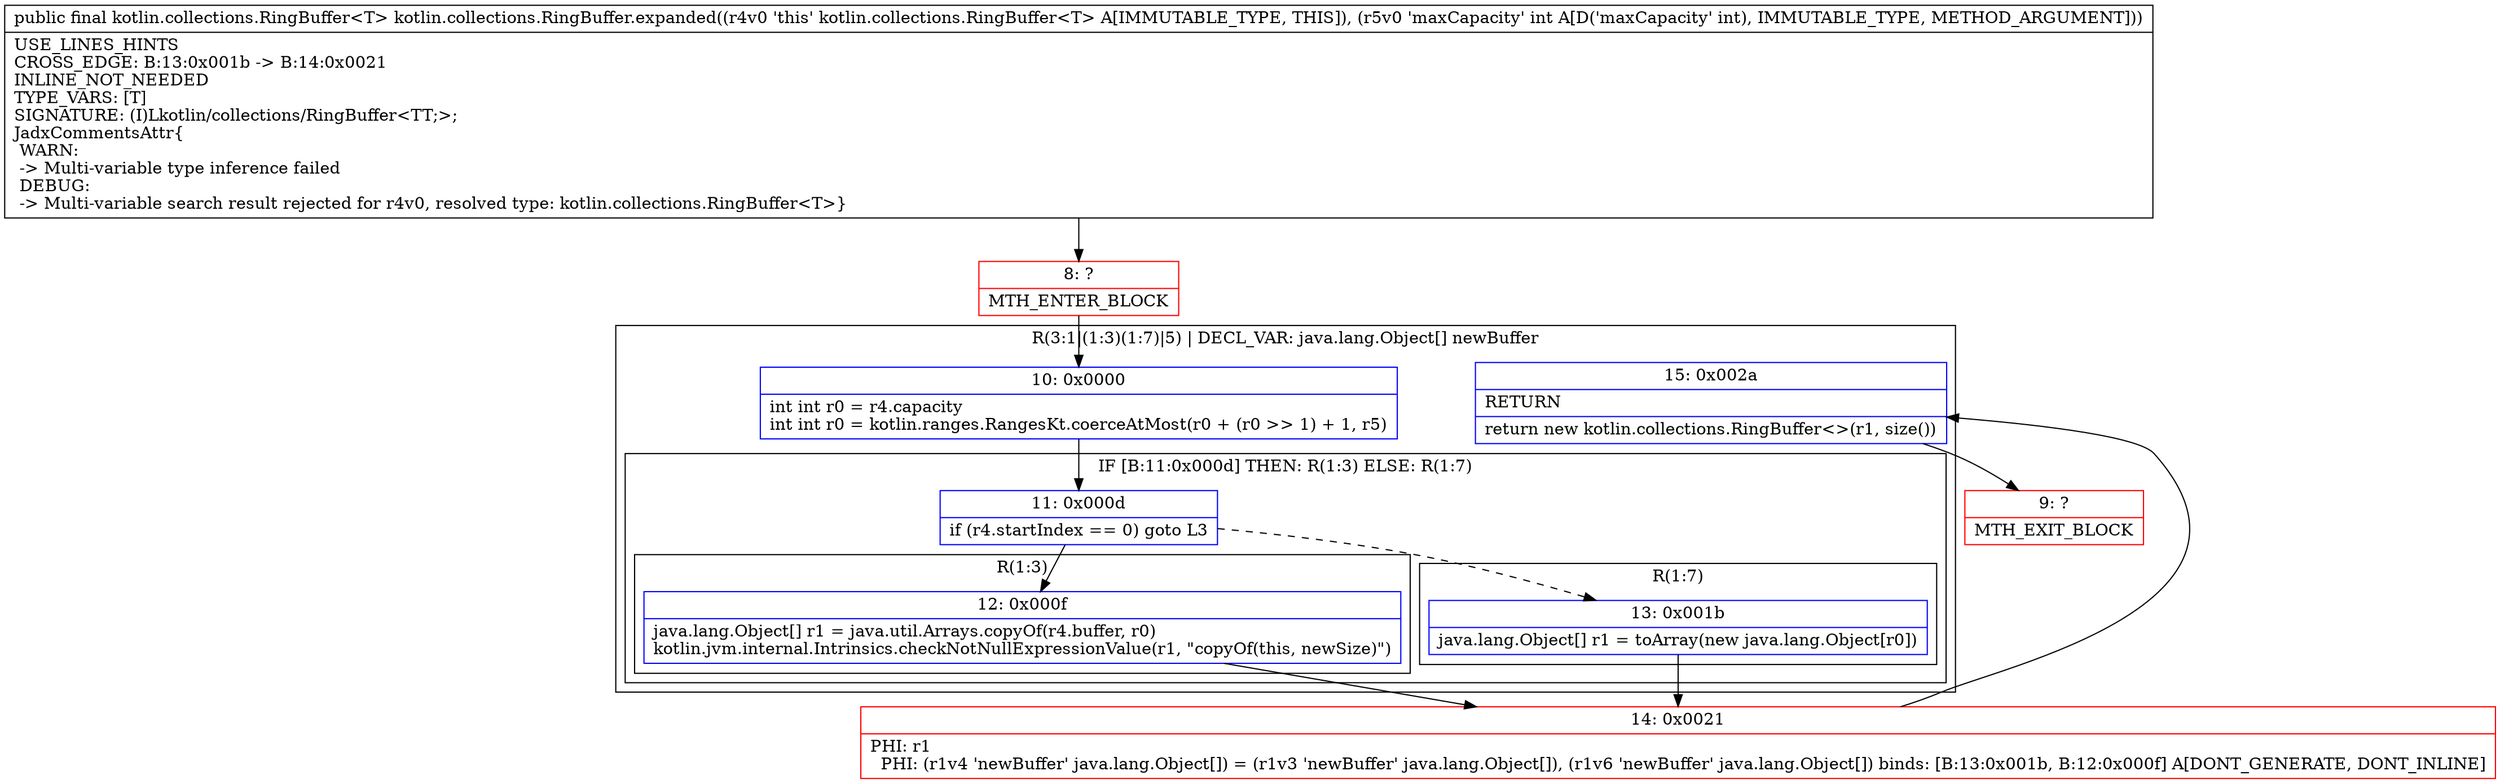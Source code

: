 digraph "CFG forkotlin.collections.RingBuffer.expanded(I)Lkotlin\/collections\/RingBuffer;" {
subgraph cluster_Region_107506906 {
label = "R(3:1|(1:3)(1:7)|5) | DECL_VAR: java.lang.Object[] newBuffer\l";
node [shape=record,color=blue];
Node_10 [shape=record,label="{10\:\ 0x0000|int int r0 = r4.capacity\lint int r0 = kotlin.ranges.RangesKt.coerceAtMost(r0 + (r0 \>\> 1) + 1, r5)\l}"];
subgraph cluster_IfRegion_193635068 {
label = "IF [B:11:0x000d] THEN: R(1:3) ELSE: R(1:7)";
node [shape=record,color=blue];
Node_11 [shape=record,label="{11\:\ 0x000d|if (r4.startIndex == 0) goto L3\l}"];
subgraph cluster_Region_1192100372 {
label = "R(1:3)";
node [shape=record,color=blue];
Node_12 [shape=record,label="{12\:\ 0x000f|java.lang.Object[] r1 = java.util.Arrays.copyOf(r4.buffer, r0)\lkotlin.jvm.internal.Intrinsics.checkNotNullExpressionValue(r1, \"copyOf(this, newSize)\")\l}"];
}
subgraph cluster_Region_1822667649 {
label = "R(1:7)";
node [shape=record,color=blue];
Node_13 [shape=record,label="{13\:\ 0x001b|java.lang.Object[] r1 = toArray(new java.lang.Object[r0])\l}"];
}
}
Node_15 [shape=record,label="{15\:\ 0x002a|RETURN\l|return new kotlin.collections.RingBuffer\<\>(r1, size())\l}"];
}
Node_8 [shape=record,color=red,label="{8\:\ ?|MTH_ENTER_BLOCK\l}"];
Node_14 [shape=record,color=red,label="{14\:\ 0x0021|PHI: r1 \l  PHI: (r1v4 'newBuffer' java.lang.Object[]) = (r1v3 'newBuffer' java.lang.Object[]), (r1v6 'newBuffer' java.lang.Object[]) binds: [B:13:0x001b, B:12:0x000f] A[DONT_GENERATE, DONT_INLINE]\l}"];
Node_9 [shape=record,color=red,label="{9\:\ ?|MTH_EXIT_BLOCK\l}"];
MethodNode[shape=record,label="{public final kotlin.collections.RingBuffer\<T\> kotlin.collections.RingBuffer.expanded((r4v0 'this' kotlin.collections.RingBuffer\<T\> A[IMMUTABLE_TYPE, THIS]), (r5v0 'maxCapacity' int A[D('maxCapacity' int), IMMUTABLE_TYPE, METHOD_ARGUMENT]))  | USE_LINES_HINTS\lCROSS_EDGE: B:13:0x001b \-\> B:14:0x0021\lINLINE_NOT_NEEDED\lTYPE_VARS: [T]\lSIGNATURE: (I)Lkotlin\/collections\/RingBuffer\<TT;\>;\lJadxCommentsAttr\{\l WARN: \l \-\> Multi\-variable type inference failed\l DEBUG: \l \-\> Multi\-variable search result rejected for r4v0, resolved type: kotlin.collections.RingBuffer\<T\>\}\l}"];
MethodNode -> Node_8;Node_10 -> Node_11;
Node_11 -> Node_12;
Node_11 -> Node_13[style=dashed];
Node_12 -> Node_14;
Node_13 -> Node_14;
Node_15 -> Node_9;
Node_8 -> Node_10;
Node_14 -> Node_15;
}

